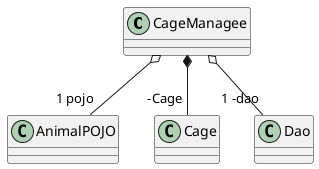 @startuml 
CageManagee o--"1 pojo" AnimalPOJO
CageManagee *--"-Cage" Cage 
CageManagee o--"1 -dao" Dao 
@enduml 